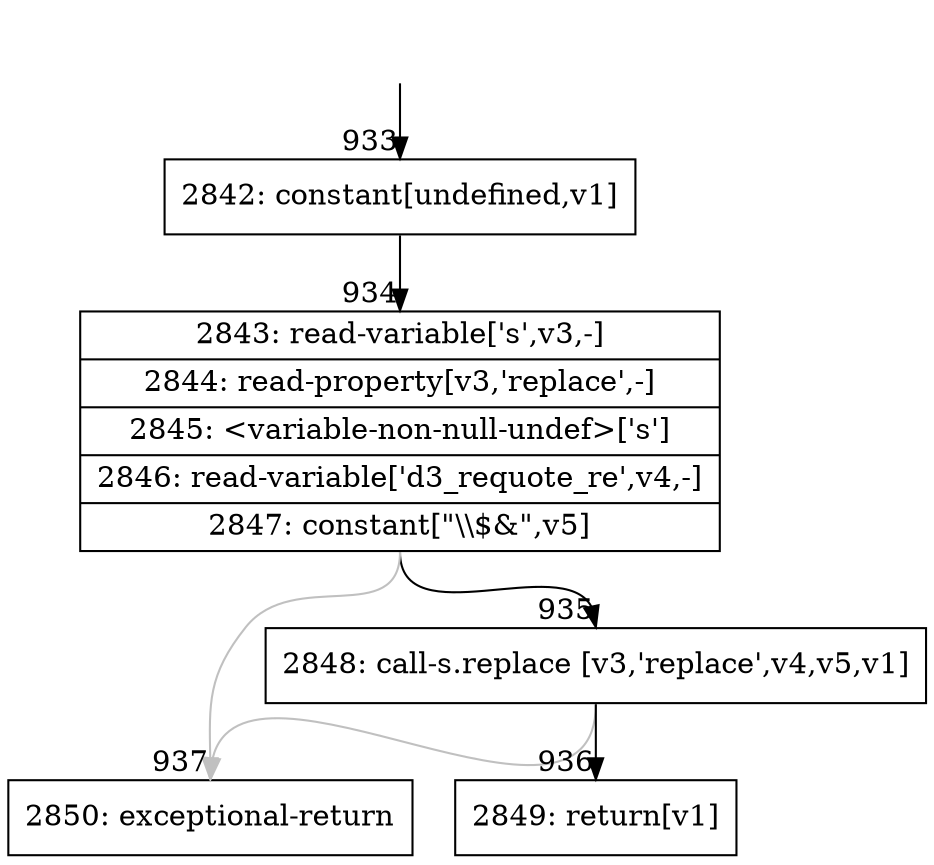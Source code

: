 digraph {
rankdir="TD"
BB_entry90[shape=none,label=""];
BB_entry90 -> BB933 [tailport=s, headport=n, headlabel="    933"]
BB933 [shape=record label="{2842: constant[undefined,v1]}" ] 
BB933 -> BB934 [tailport=s, headport=n, headlabel="      934"]
BB934 [shape=record label="{2843: read-variable['s',v3,-]|2844: read-property[v3,'replace',-]|2845: \<variable-non-null-undef\>['s']|2846: read-variable['d3_requote_re',v4,-]|2847: constant[\"\\\\$&\",v5]}" ] 
BB934 -> BB935 [tailport=s, headport=n, headlabel="      935"]
BB934 -> BB937 [tailport=s, headport=n, color=gray, headlabel="      937"]
BB935 [shape=record label="{2848: call-s.replace [v3,'replace',v4,v5,v1]}" ] 
BB935 -> BB936 [tailport=s, headport=n, headlabel="      936"]
BB935 -> BB937 [tailport=s, headport=n, color=gray]
BB936 [shape=record label="{2849: return[v1]}" ] 
BB937 [shape=record label="{2850: exceptional-return}" ] 
//#$~ 549
}
